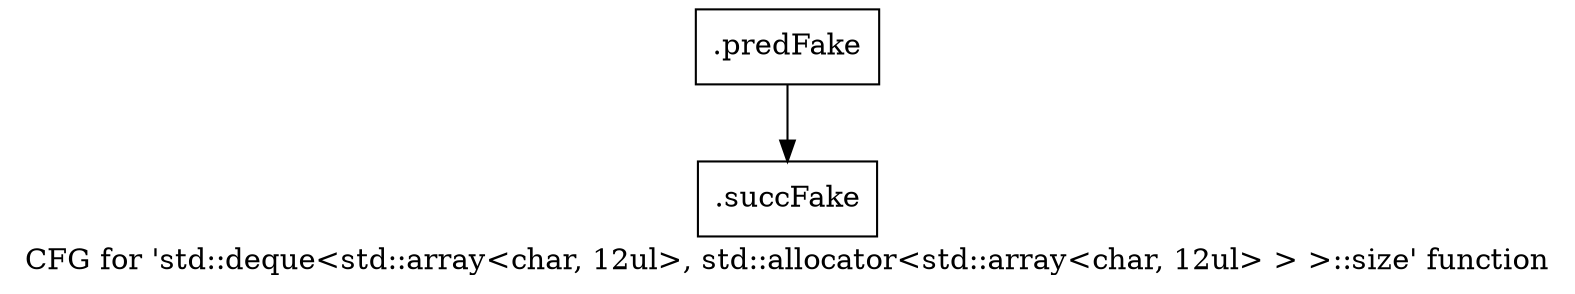 digraph "CFG for 'std::deque\<std::array\<char, 12ul\>, std::allocator\<std::array\<char, 12ul\> \> \>::size' function" {
	label="CFG for 'std::deque\<std::array\<char, 12ul\>, std::allocator\<std::array\<char, 12ul\> \> \>::size' function";

	Node0x46faad0 [shape=record,filename="",linenumber="",label="{.predFake}"];
	Node0x46faad0 -> Node0x47f0420[ callList="" memoryops="" filename="/media/miguel/NewVolume/Linux/Xilinx/Vitis_HLS/2020.2/tps/lnx64/gcc-6.2.0/lib/gcc/x86_64-pc-linux-gnu/6.2.0/../../../../include/c++/6.2.0/bits/stl_deque.h" execusionnum="278"];
	Node0x47f0420 [shape=record,filename="/media/miguel/NewVolume/Linux/Xilinx/Vitis_HLS/2020.2/tps/lnx64/gcc-6.2.0/lib/gcc/x86_64-pc-linux-gnu/6.2.0/../../../../include/c++/6.2.0/bits/stl_deque.h",linenumber="1265",label="{.succFake}"];
}
